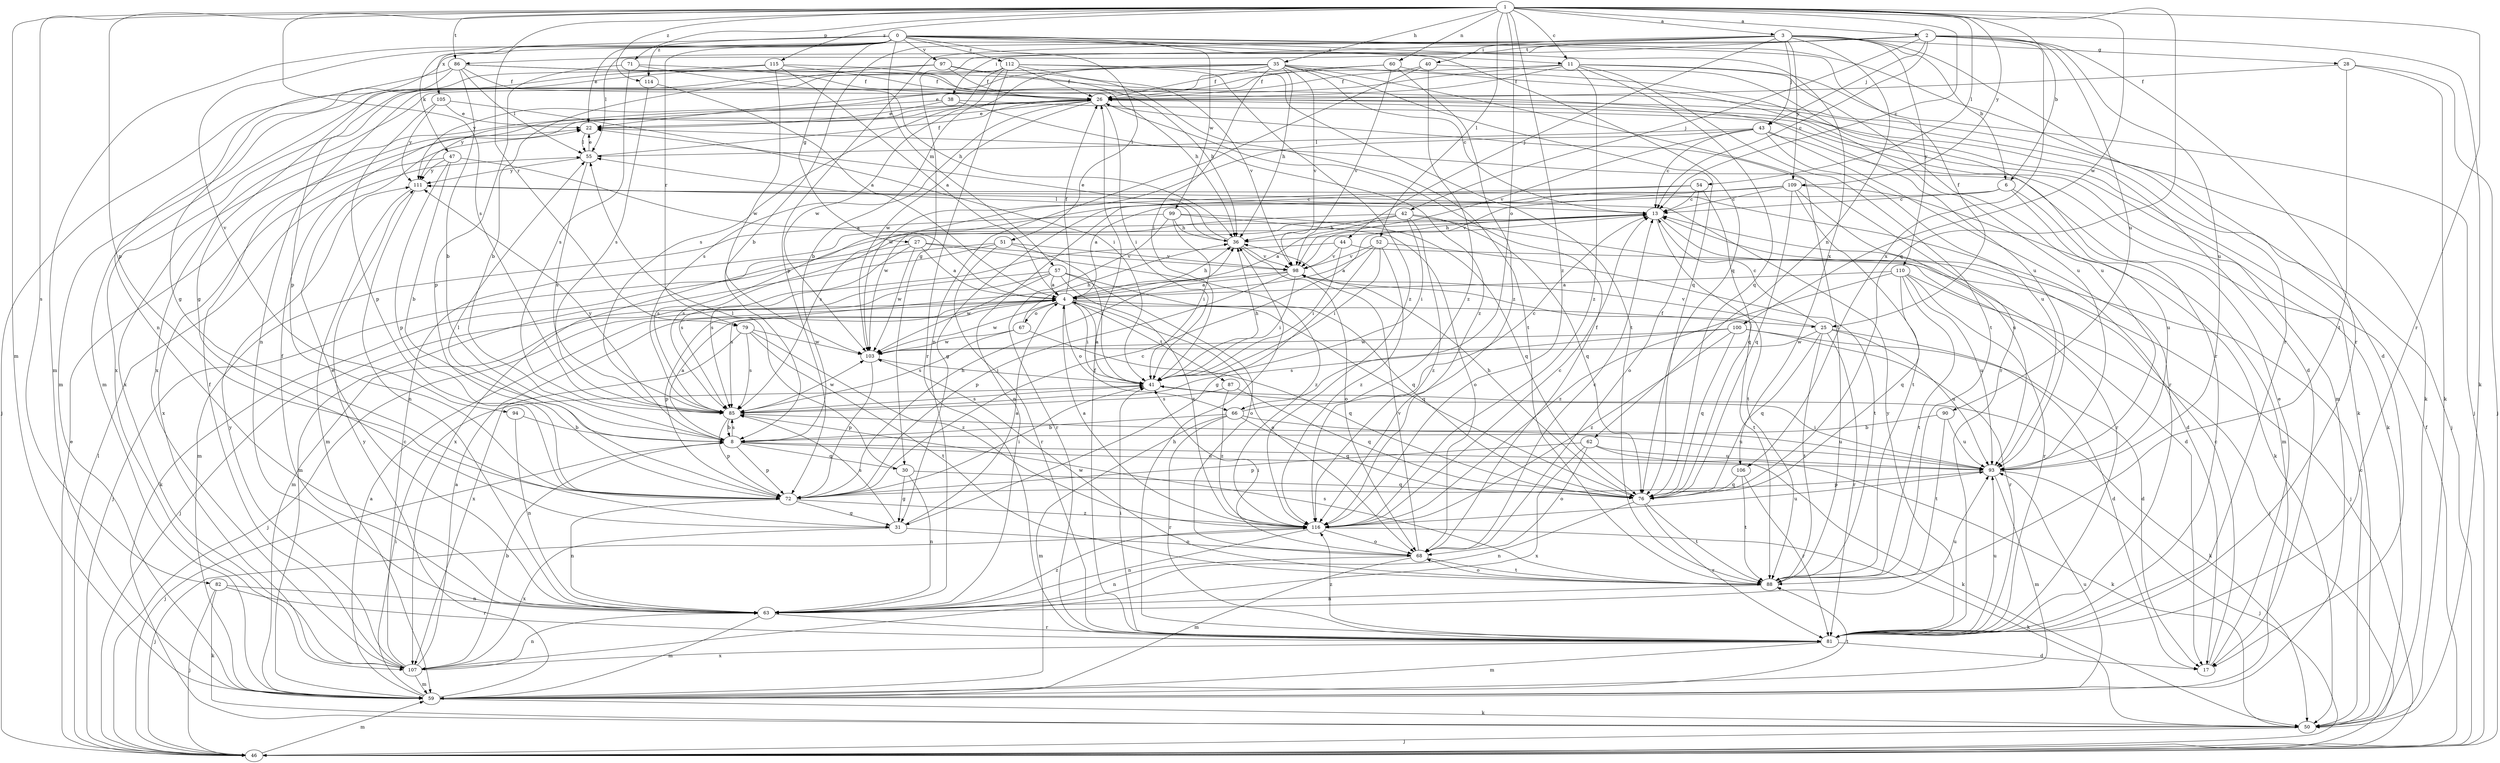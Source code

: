 strict digraph  {
0;
1;
2;
3;
4;
6;
8;
11;
13;
17;
22;
25;
26;
27;
28;
30;
31;
35;
36;
38;
40;
41;
42;
43;
44;
46;
47;
50;
51;
52;
54;
55;
57;
59;
60;
62;
63;
66;
67;
68;
71;
72;
76;
79;
81;
82;
85;
86;
87;
88;
90;
93;
94;
97;
98;
99;
100;
103;
105;
106;
107;
109;
110;
111;
112;
114;
115;
116;
0 -> 11  [label=c];
0 -> 17  [label=d];
0 -> 22  [label=e];
0 -> 25  [label=f];
0 -> 27  [label=g];
0 -> 47  [label=k];
0 -> 51  [label=l];
0 -> 57  [label=m];
0 -> 59  [label=m];
0 -> 76  [label=q];
0 -> 79  [label=r];
0 -> 94  [label=v];
0 -> 97  [label=v];
0 -> 99  [label=w];
0 -> 105  [label=x];
0 -> 106  [label=x];
0 -> 112  [label=z];
0 -> 114  [label=z];
1 -> 2  [label=a];
1 -> 3  [label=a];
1 -> 6  [label=b];
1 -> 11  [label=c];
1 -> 13  [label=c];
1 -> 35  [label=h];
1 -> 52  [label=l];
1 -> 54  [label=l];
1 -> 59  [label=m];
1 -> 60  [label=n];
1 -> 66  [label=o];
1 -> 71  [label=p];
1 -> 72  [label=p];
1 -> 76  [label=q];
1 -> 79  [label=r];
1 -> 81  [label=r];
1 -> 82  [label=s];
1 -> 85  [label=s];
1 -> 86  [label=t];
1 -> 100  [label=w];
1 -> 109  [label=y];
1 -> 114  [label=z];
1 -> 115  [label=z];
1 -> 116  [label=z];
2 -> 13  [label=c];
2 -> 38  [label=i];
2 -> 42  [label=j];
2 -> 43  [label=j];
2 -> 50  [label=k];
2 -> 55  [label=l];
2 -> 81  [label=r];
2 -> 86  [label=t];
2 -> 90  [label=u];
2 -> 93  [label=u];
2 -> 106  [label=x];
3 -> 6  [label=b];
3 -> 8  [label=b];
3 -> 28  [label=g];
3 -> 30  [label=g];
3 -> 40  [label=i];
3 -> 43  [label=j];
3 -> 44  [label=j];
3 -> 62  [label=n];
3 -> 63  [label=n];
3 -> 72  [label=p];
3 -> 81  [label=r];
3 -> 109  [label=y];
3 -> 110  [label=y];
4 -> 25  [label=f];
4 -> 26  [label=f];
4 -> 36  [label=h];
4 -> 41  [label=i];
4 -> 46  [label=j];
4 -> 66  [label=o];
4 -> 67  [label=o];
4 -> 68  [label=o];
4 -> 72  [label=p];
4 -> 76  [label=q];
4 -> 87  [label=t];
4 -> 103  [label=w];
6 -> 4  [label=a];
6 -> 13  [label=c];
6 -> 59  [label=m];
6 -> 93  [label=u];
8 -> 4  [label=a];
8 -> 30  [label=g];
8 -> 46  [label=j];
8 -> 50  [label=k];
8 -> 72  [label=p];
8 -> 85  [label=s];
8 -> 93  [label=u];
8 -> 111  [label=y];
11 -> 26  [label=f];
11 -> 46  [label=j];
11 -> 76  [label=q];
11 -> 88  [label=t];
11 -> 93  [label=u];
11 -> 107  [label=x];
11 -> 111  [label=y];
11 -> 116  [label=z];
13 -> 17  [label=d];
13 -> 36  [label=h];
13 -> 85  [label=s];
13 -> 88  [label=t];
13 -> 107  [label=x];
17 -> 13  [label=c];
17 -> 22  [label=e];
22 -> 55  [label=l];
25 -> 13  [label=c];
25 -> 17  [label=d];
25 -> 76  [label=q];
25 -> 81  [label=r];
25 -> 88  [label=t];
25 -> 93  [label=u];
25 -> 98  [label=v];
25 -> 103  [label=w];
26 -> 22  [label=e];
26 -> 41  [label=i];
26 -> 46  [label=j];
26 -> 50  [label=k];
26 -> 81  [label=r];
26 -> 85  [label=s];
26 -> 103  [label=w];
26 -> 107  [label=x];
27 -> 4  [label=a];
27 -> 46  [label=j];
27 -> 85  [label=s];
27 -> 98  [label=v];
27 -> 103  [label=w];
27 -> 116  [label=z];
28 -> 26  [label=f];
28 -> 46  [label=j];
28 -> 50  [label=k];
28 -> 88  [label=t];
30 -> 31  [label=g];
30 -> 55  [label=l];
30 -> 63  [label=n];
30 -> 76  [label=q];
31 -> 4  [label=a];
31 -> 68  [label=o];
31 -> 85  [label=s];
31 -> 107  [label=x];
35 -> 8  [label=b];
35 -> 13  [label=c];
35 -> 26  [label=f];
35 -> 36  [label=h];
35 -> 41  [label=i];
35 -> 63  [label=n];
35 -> 76  [label=q];
35 -> 88  [label=t];
35 -> 93  [label=u];
35 -> 98  [label=v];
35 -> 107  [label=x];
36 -> 22  [label=e];
36 -> 55  [label=l];
36 -> 68  [label=o];
36 -> 98  [label=v];
38 -> 22  [label=e];
38 -> 59  [label=m];
38 -> 111  [label=y];
38 -> 116  [label=z];
40 -> 26  [label=f];
40 -> 63  [label=n];
40 -> 81  [label=r];
40 -> 116  [label=z];
41 -> 4  [label=a];
41 -> 36  [label=h];
41 -> 50  [label=k];
41 -> 85  [label=s];
42 -> 4  [label=a];
42 -> 36  [label=h];
42 -> 41  [label=i];
42 -> 76  [label=q];
42 -> 81  [label=r];
42 -> 85  [label=s];
42 -> 116  [label=z];
43 -> 13  [label=c];
43 -> 50  [label=k];
43 -> 55  [label=l];
43 -> 81  [label=r];
43 -> 93  [label=u];
43 -> 98  [label=v];
43 -> 103  [label=w];
44 -> 41  [label=i];
44 -> 46  [label=j];
44 -> 85  [label=s];
44 -> 98  [label=v];
46 -> 22  [label=e];
46 -> 26  [label=f];
46 -> 55  [label=l];
46 -> 59  [label=m];
47 -> 4  [label=a];
47 -> 8  [label=b];
47 -> 72  [label=p];
47 -> 107  [label=x];
47 -> 111  [label=y];
50 -> 13  [label=c];
50 -> 46  [label=j];
51 -> 41  [label=i];
51 -> 50  [label=k];
51 -> 59  [label=m];
51 -> 81  [label=r];
51 -> 98  [label=v];
52 -> 4  [label=a];
52 -> 31  [label=g];
52 -> 41  [label=i];
52 -> 88  [label=t];
52 -> 98  [label=v];
52 -> 116  [label=z];
54 -> 13  [label=c];
54 -> 31  [label=g];
54 -> 68  [label=o];
54 -> 76  [label=q];
54 -> 85  [label=s];
55 -> 22  [label=e];
55 -> 26  [label=f];
55 -> 85  [label=s];
55 -> 111  [label=y];
57 -> 4  [label=a];
57 -> 46  [label=j];
57 -> 59  [label=m];
57 -> 68  [label=o];
57 -> 76  [label=q];
57 -> 103  [label=w];
57 -> 116  [label=z];
59 -> 4  [label=a];
59 -> 41  [label=i];
59 -> 50  [label=k];
59 -> 88  [label=t];
59 -> 93  [label=u];
59 -> 111  [label=y];
60 -> 17  [label=d];
60 -> 22  [label=e];
60 -> 26  [label=f];
60 -> 98  [label=v];
60 -> 116  [label=z];
62 -> 50  [label=k];
62 -> 68  [label=o];
62 -> 72  [label=p];
62 -> 93  [label=u];
62 -> 107  [label=x];
63 -> 22  [label=e];
63 -> 26  [label=f];
63 -> 59  [label=m];
63 -> 81  [label=r];
63 -> 93  [label=u];
63 -> 116  [label=z];
66 -> 8  [label=b];
66 -> 13  [label=c];
66 -> 59  [label=m];
66 -> 76  [label=q];
66 -> 81  [label=r];
66 -> 93  [label=u];
67 -> 36  [label=h];
67 -> 76  [label=q];
67 -> 85  [label=s];
67 -> 103  [label=w];
68 -> 13  [label=c];
68 -> 26  [label=f];
68 -> 41  [label=i];
68 -> 59  [label=m];
68 -> 63  [label=n];
68 -> 88  [label=t];
68 -> 98  [label=v];
71 -> 26  [label=f];
71 -> 36  [label=h];
71 -> 72  [label=p];
71 -> 85  [label=s];
72 -> 13  [label=c];
72 -> 31  [label=g];
72 -> 36  [label=h];
72 -> 41  [label=i];
72 -> 55  [label=l];
72 -> 63  [label=n];
72 -> 116  [label=z];
76 -> 36  [label=h];
76 -> 63  [label=n];
76 -> 81  [label=r];
76 -> 88  [label=t];
79 -> 85  [label=s];
79 -> 88  [label=t];
79 -> 103  [label=w];
79 -> 107  [label=x];
79 -> 116  [label=z];
81 -> 17  [label=d];
81 -> 26  [label=f];
81 -> 36  [label=h];
81 -> 41  [label=i];
81 -> 59  [label=m];
81 -> 93  [label=u];
81 -> 107  [label=x];
81 -> 111  [label=y];
81 -> 116  [label=z];
82 -> 46  [label=j];
82 -> 50  [label=k];
82 -> 63  [label=n];
82 -> 81  [label=r];
85 -> 8  [label=b];
85 -> 72  [label=p];
85 -> 93  [label=u];
85 -> 103  [label=w];
86 -> 8  [label=b];
86 -> 26  [label=f];
86 -> 31  [label=g];
86 -> 46  [label=j];
86 -> 50  [label=k];
86 -> 55  [label=l];
86 -> 93  [label=u];
87 -> 76  [label=q];
87 -> 85  [label=s];
87 -> 116  [label=z];
88 -> 63  [label=n];
88 -> 68  [label=o];
88 -> 85  [label=s];
88 -> 103  [label=w];
90 -> 8  [label=b];
90 -> 88  [label=t];
90 -> 93  [label=u];
93 -> 41  [label=i];
93 -> 46  [label=j];
93 -> 59  [label=m];
93 -> 72  [label=p];
94 -> 8  [label=b];
94 -> 63  [label=n];
97 -> 8  [label=b];
97 -> 26  [label=f];
97 -> 36  [label=h];
97 -> 59  [label=m];
97 -> 88  [label=t];
98 -> 4  [label=a];
98 -> 41  [label=i];
98 -> 72  [label=p];
98 -> 85  [label=s];
98 -> 88  [label=t];
99 -> 36  [label=h];
99 -> 41  [label=i];
99 -> 59  [label=m];
99 -> 68  [label=o];
99 -> 76  [label=q];
99 -> 81  [label=r];
100 -> 17  [label=d];
100 -> 76  [label=q];
100 -> 81  [label=r];
100 -> 85  [label=s];
100 -> 103  [label=w];
100 -> 116  [label=z];
103 -> 41  [label=i];
103 -> 72  [label=p];
105 -> 22  [label=e];
105 -> 41  [label=i];
105 -> 72  [label=p];
105 -> 111  [label=y];
106 -> 76  [label=q];
106 -> 81  [label=r];
106 -> 88  [label=t];
107 -> 4  [label=a];
107 -> 8  [label=b];
107 -> 13  [label=c];
107 -> 26  [label=f];
107 -> 59  [label=m];
107 -> 63  [label=n];
107 -> 111  [label=y];
109 -> 13  [label=c];
109 -> 50  [label=k];
109 -> 63  [label=n];
109 -> 76  [label=q];
109 -> 88  [label=t];
109 -> 93  [label=u];
109 -> 98  [label=v];
109 -> 103  [label=w];
110 -> 4  [label=a];
110 -> 46  [label=j];
110 -> 76  [label=q];
110 -> 81  [label=r];
110 -> 88  [label=t];
110 -> 93  [label=u];
110 -> 116  [label=z];
111 -> 13  [label=c];
111 -> 17  [label=d];
111 -> 59  [label=m];
111 -> 63  [label=n];
112 -> 26  [label=f];
112 -> 59  [label=m];
112 -> 81  [label=r];
112 -> 85  [label=s];
112 -> 88  [label=t];
112 -> 98  [label=v];
112 -> 103  [label=w];
112 -> 116  [label=z];
114 -> 4  [label=a];
114 -> 85  [label=s];
115 -> 4  [label=a];
115 -> 26  [label=f];
115 -> 31  [label=g];
115 -> 36  [label=h];
115 -> 72  [label=p];
115 -> 103  [label=w];
116 -> 4  [label=a];
116 -> 13  [label=c];
116 -> 46  [label=j];
116 -> 50  [label=k];
116 -> 63  [label=n];
116 -> 68  [label=o];
116 -> 93  [label=u];
}
